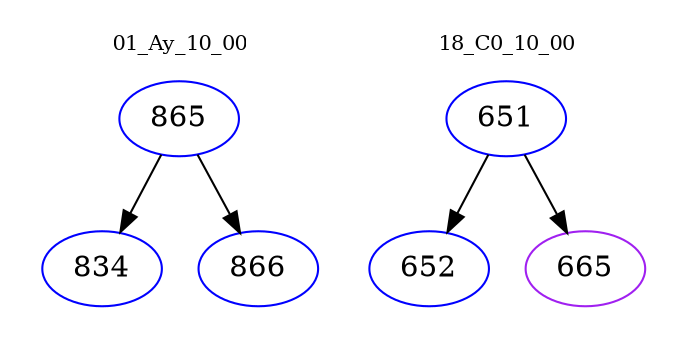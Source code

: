 digraph{
subgraph cluster_0 {
color = white
label = "01_Ay_10_00";
fontsize=10;
T0_865 [label="865", color="blue"]
T0_865 -> T0_834 [color="black"]
T0_834 [label="834", color="blue"]
T0_865 -> T0_866 [color="black"]
T0_866 [label="866", color="blue"]
}
subgraph cluster_1 {
color = white
label = "18_C0_10_00";
fontsize=10;
T1_651 [label="651", color="blue"]
T1_651 -> T1_652 [color="black"]
T1_652 [label="652", color="blue"]
T1_651 -> T1_665 [color="black"]
T1_665 [label="665", color="purple"]
}
}
